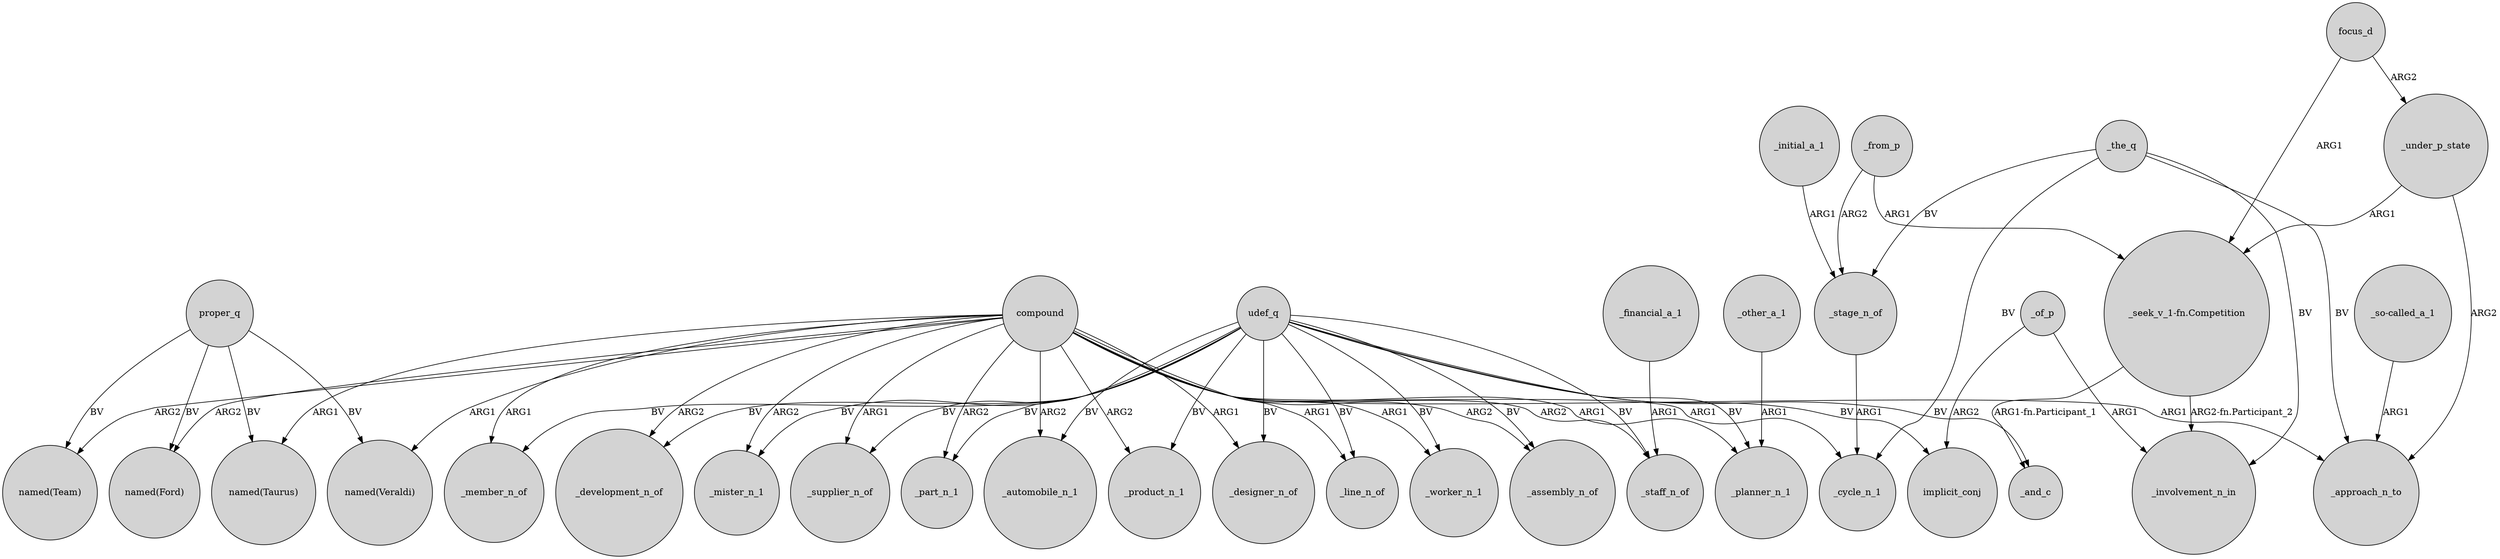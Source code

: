 digraph {
	node [shape=circle style=filled]
	proper_q -> "named(Taurus)" [label=BV]
	_initial_a_1 -> _stage_n_of [label=ARG1]
	_from_p -> "_seek_v_1-fn.Competition" [label=ARG1]
	compound -> _mister_n_1 [label=ARG2]
	proper_q -> "named(Team)" [label=BV]
	udef_q -> _assembly_n_of [label=BV]
	udef_q -> _line_n_of [label=BV]
	udef_q -> _member_n_of [label=BV]
	proper_q -> "named(Ford)" [label=BV]
	udef_q -> _staff_n_of [label=BV]
	"_seek_v_1-fn.Competition" -> _and_c [label="ARG1-fn.Participant_1"]
	_of_p -> implicit_conj [label=ARG2]
	proper_q -> "named(Veraldi)" [label=BV]
	compound -> _approach_n_to [label=ARG1]
	compound -> _designer_n_of [label=ARG1]
	udef_q -> _planner_n_1 [label=BV]
	compound -> "named(Ford)" [label=ARG2]
	udef_q -> _product_n_1 [label=BV]
	udef_q -> _and_c [label=BV]
	udef_q -> _mister_n_1 [label=BV]
	udef_q -> _designer_n_of [label=BV]
	udef_q -> _automobile_n_1 [label=BV]
	compound -> _cycle_n_1 [label=ARG1]
	compound -> _line_n_of [label=ARG1]
	compound -> "named(Veraldi)" [label=ARG1]
	_the_q -> _cycle_n_1 [label=BV]
	"_seek_v_1-fn.Competition" -> _involvement_n_in [label="ARG2-fn.Participant_2"]
	_from_p -> _stage_n_of [label=ARG2]
	_financial_a_1 -> _staff_n_of [label=ARG1]
	compound -> _worker_n_1 [label=ARG1]
	_the_q -> _stage_n_of [label=BV]
	udef_q -> _worker_n_1 [label=BV]
	udef_q -> _development_n_of [label=BV]
	compound -> _planner_n_1 [label=ARG1]
	compound -> _supplier_n_of [label=ARG1]
	_the_q -> _involvement_n_in [label=BV]
	_under_p_state -> _approach_n_to [label=ARG2]
	_of_p -> _involvement_n_in [label=ARG1]
	compound -> "named(Team)" [label=ARG2]
	_the_q -> _approach_n_to [label=BV]
	compound -> _member_n_of [label=ARG1]
	"_so-called_a_1" -> _approach_n_to [label=ARG1]
	udef_q -> _supplier_n_of [label=BV]
	_other_a_1 -> _planner_n_1 [label=ARG1]
	focus_d -> _under_p_state [label=ARG2]
	compound -> _development_n_of [label=ARG2]
	compound -> _staff_n_of [label=ARG2]
	_stage_n_of -> _cycle_n_1 [label=ARG1]
	compound -> _assembly_n_of [label=ARG2]
	compound -> _automobile_n_1 [label=ARG2]
	compound -> "named(Taurus)" [label=ARG1]
	udef_q -> _part_n_1 [label=BV]
	compound -> _part_n_1 [label=ARG2]
	focus_d -> "_seek_v_1-fn.Competition" [label=ARG1]
	compound -> _product_n_1 [label=ARG2]
	_under_p_state -> "_seek_v_1-fn.Competition" [label=ARG1]
	udef_q -> implicit_conj [label=BV]
}
